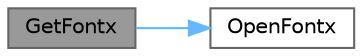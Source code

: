 digraph "GetFontx"
{
 // LATEX_PDF_SIZE
  bgcolor="transparent";
  edge [fontname=Helvetica,fontsize=10,labelfontname=Helvetica,labelfontsize=10];
  node [fontname=Helvetica,fontsize=10,shape=box,height=0.2,width=0.4];
  rankdir="LR";
  Node1 [id="Node000001",label="GetFontx",height=0.2,width=0.4,color="gray40", fillcolor="grey60", style="filled", fontcolor="black",tooltip="Gets the glyph data for the specified ASCII character."];
  Node1 -> Node2 [id="edge1_Node000001_Node000002",color="steelblue1",style="solid",tooltip=" "];
  Node2 [id="Node000002",label="OpenFontx",height=0.2,width=0.4,color="grey40", fillcolor="white", style="filled",URL="$group__FONTX.html#gad919094a18ac1d85c85f741c31a3dc00",tooltip="Opens the font file and reads the font data into the FontxFile structure."];
}
